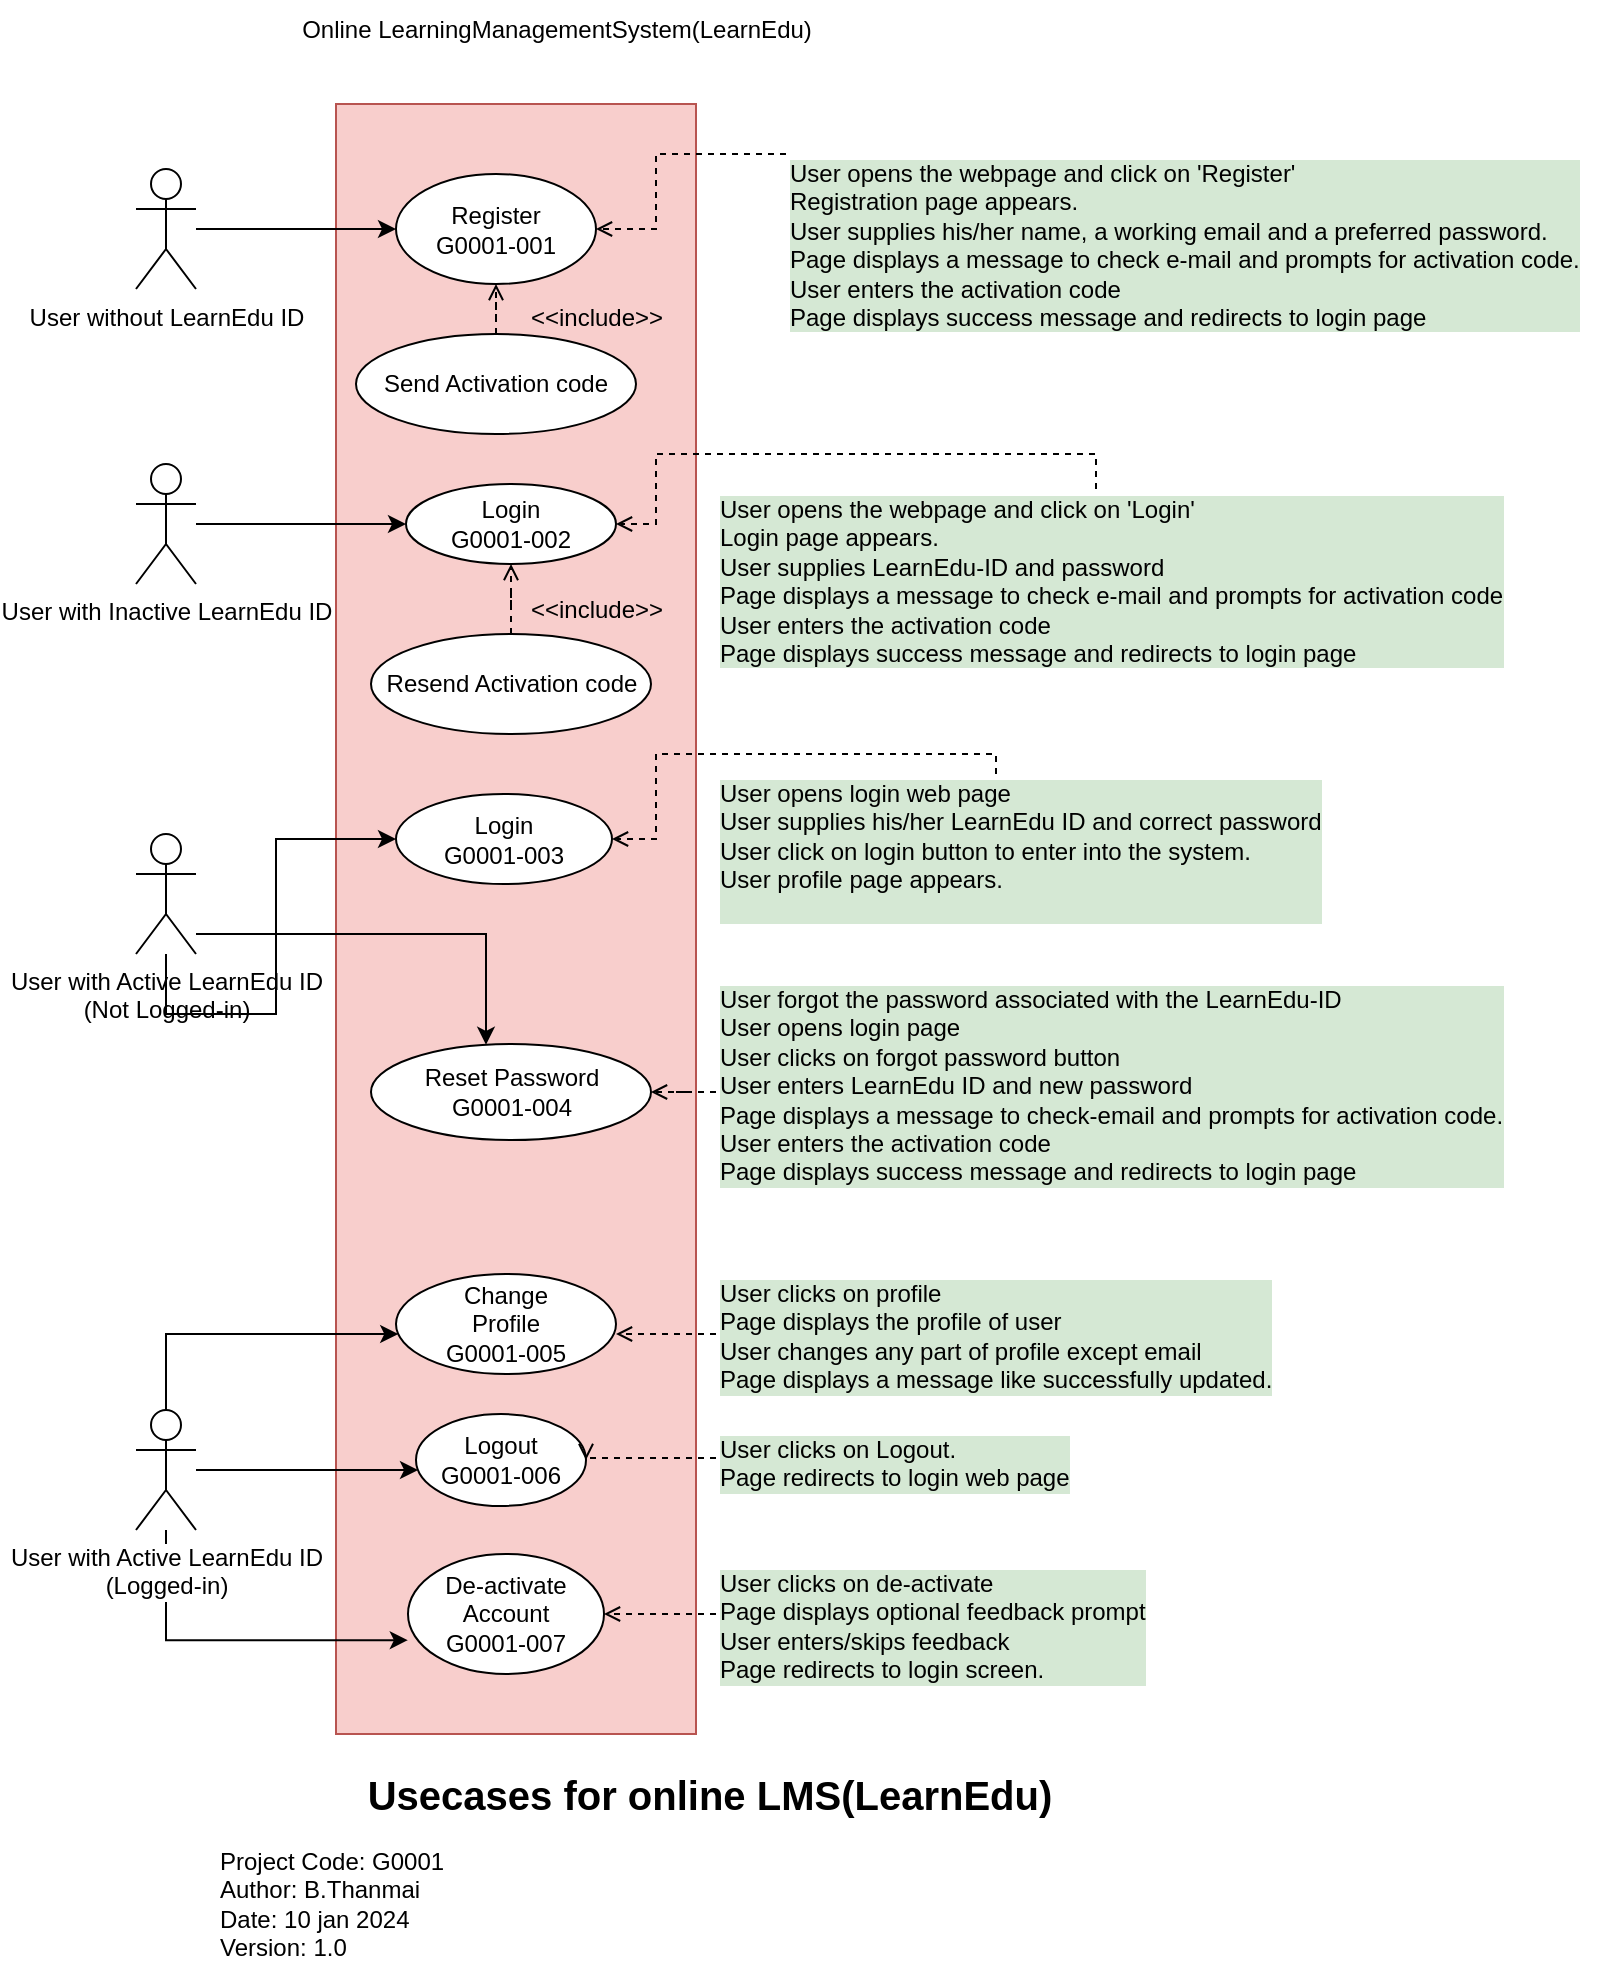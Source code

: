 <mxfile version="22.1.18" type="device">
  <diagram id="E3ttDfYas0lBGuGD57UE" name="Page-1">
    <mxGraphModel dx="1874" dy="551" grid="1" gridSize="10" guides="1" tooltips="1" connect="1" arrows="1" fold="1" page="1" pageScale="1" pageWidth="850" pageHeight="1100" math="0" shadow="0">
      <root>
        <mxCell id="0" />
        <mxCell id="1" parent="0" />
        <mxCell id="2amY8WhetxQ9lj7_Z2XX-43" value="" style="rounded=0;whiteSpace=wrap;html=1;labelBackgroundColor=none;fontSize=12;align=center;fillColor=#f8cecc;strokeColor=#b85450;labelPosition=center;verticalLabelPosition=top;verticalAlign=bottom;" parent="1" vertex="1">
          <mxGeometry x="-630" y="60" width="180" height="815" as="geometry" />
        </mxCell>
        <mxCell id="2amY8WhetxQ9lj7_Z2XX-44" style="edgeStyle=orthogonalEdgeStyle;rounded=0;orthogonalLoop=1;jettySize=auto;html=1;" parent="1" source="2amY8WhetxQ9lj7_Z2XX-45" target="2amY8WhetxQ9lj7_Z2XX-46" edge="1">
          <mxGeometry relative="1" as="geometry" />
        </mxCell>
        <mxCell id="2amY8WhetxQ9lj7_Z2XX-45" value="User without LearnEdu ID" style="shape=umlActor;verticalLabelPosition=bottom;labelBackgroundColor=none;verticalAlign=top;html=1;fillColor=none;" parent="1" vertex="1">
          <mxGeometry x="-730" y="92.5" width="30" height="60" as="geometry" />
        </mxCell>
        <mxCell id="2amY8WhetxQ9lj7_Z2XX-46" value="&lt;div&gt;Register&lt;/div&gt;&lt;div&gt;G0001-001&lt;br&gt;&lt;/div&gt;" style="ellipse;whiteSpace=wrap;html=1;" parent="1" vertex="1">
          <mxGeometry x="-600" y="95" width="100" height="55" as="geometry" />
        </mxCell>
        <mxCell id="2amY8WhetxQ9lj7_Z2XX-47" value="&lt;div&gt;Login&lt;/div&gt;&lt;div&gt;G0001-002&lt;/div&gt;" style="ellipse;whiteSpace=wrap;html=1;" parent="1" vertex="1">
          <mxGeometry x="-595" y="250" width="105" height="40" as="geometry" />
        </mxCell>
        <mxCell id="2amY8WhetxQ9lj7_Z2XX-48" value="&lt;div&gt;Login&lt;/div&gt;&lt;div&gt;G0001-003&lt;/div&gt;" style="ellipse;whiteSpace=wrap;html=1;" parent="1" vertex="1">
          <mxGeometry x="-600" y="405" width="108" height="45" as="geometry" />
        </mxCell>
        <mxCell id="2amY8WhetxQ9lj7_Z2XX-49" value="&lt;div&gt;Change &lt;br&gt;&lt;/div&gt;&lt;div&gt;Profile&lt;/div&gt;&lt;div&gt;G0001-005&lt;/div&gt;" style="ellipse;whiteSpace=wrap;html=1;" parent="1" vertex="1">
          <mxGeometry x="-600" y="645" width="110" height="50" as="geometry" />
        </mxCell>
        <mxCell id="2amY8WhetxQ9lj7_Z2XX-50" style="edgeStyle=orthogonalEdgeStyle;rounded=0;orthogonalLoop=1;jettySize=auto;html=1;entryX=0;entryY=0.5;entryDx=0;entryDy=0;" parent="1" source="2amY8WhetxQ9lj7_Z2XX-52" target="2amY8WhetxQ9lj7_Z2XX-48" edge="1">
          <mxGeometry relative="1" as="geometry">
            <Array as="points">
              <mxPoint x="-715" y="515" />
              <mxPoint x="-660" y="515" />
              <mxPoint x="-660" y="428" />
            </Array>
          </mxGeometry>
        </mxCell>
        <mxCell id="2amY8WhetxQ9lj7_Z2XX-51" style="edgeStyle=orthogonalEdgeStyle;rounded=0;orthogonalLoop=1;jettySize=auto;html=1;" parent="1" source="2amY8WhetxQ9lj7_Z2XX-52" target="2amY8WhetxQ9lj7_Z2XX-58" edge="1">
          <mxGeometry relative="1" as="geometry">
            <Array as="points">
              <mxPoint x="-555" y="475" />
            </Array>
          </mxGeometry>
        </mxCell>
        <mxCell id="2amY8WhetxQ9lj7_Z2XX-52" value="&lt;div&gt;User with Active LearnEdu ID&lt;/div&gt;&lt;div&gt;(Not Logged-in)&lt;br&gt;&lt;/div&gt;" style="shape=umlActor;verticalLabelPosition=bottom;labelBackgroundColor=none;verticalAlign=top;html=1;" parent="1" vertex="1">
          <mxGeometry x="-730" y="425" width="30" height="60" as="geometry" />
        </mxCell>
        <mxCell id="2amY8WhetxQ9lj7_Z2XX-53" style="edgeStyle=orthogonalEdgeStyle;rounded=0;orthogonalLoop=1;jettySize=auto;html=1;" parent="1" source="2amY8WhetxQ9lj7_Z2XX-56" target="2amY8WhetxQ9lj7_Z2XX-49" edge="1">
          <mxGeometry relative="1" as="geometry">
            <Array as="points">
              <mxPoint x="-715" y="675" />
            </Array>
          </mxGeometry>
        </mxCell>
        <mxCell id="2amY8WhetxQ9lj7_Z2XX-54" style="edgeStyle=orthogonalEdgeStyle;rounded=0;orthogonalLoop=1;jettySize=auto;html=1;" parent="1" source="2amY8WhetxQ9lj7_Z2XX-56" target="2amY8WhetxQ9lj7_Z2XX-59" edge="1">
          <mxGeometry relative="1" as="geometry">
            <Array as="points">
              <mxPoint x="-660" y="743" />
              <mxPoint x="-660" y="743" />
            </Array>
          </mxGeometry>
        </mxCell>
        <mxCell id="2amY8WhetxQ9lj7_Z2XX-55" style="edgeStyle=orthogonalEdgeStyle;rounded=0;orthogonalLoop=1;jettySize=auto;html=1;entryX=-0.001;entryY=0.718;entryDx=0;entryDy=0;entryPerimeter=0;endArrow=classic;endFill=1;fontSize=12;" parent="1" source="2amY8WhetxQ9lj7_Z2XX-56" target="2amY8WhetxQ9lj7_Z2XX-57" edge="1">
          <mxGeometry relative="1" as="geometry">
            <Array as="points">
              <mxPoint x="-715" y="828" />
            </Array>
          </mxGeometry>
        </mxCell>
        <mxCell id="2amY8WhetxQ9lj7_Z2XX-56" value="&lt;div&gt;User with Active LearnEdu ID&lt;/div&gt;&lt;div&gt;(Logged-in)&lt;br&gt;&lt;/div&gt;" style="shape=umlActor;verticalLabelPosition=bottom;labelBackgroundColor=#ffffff;verticalAlign=top;html=1;" parent="1" vertex="1">
          <mxGeometry x="-730" y="713" width="30" height="60" as="geometry" />
        </mxCell>
        <mxCell id="2amY8WhetxQ9lj7_Z2XX-57" value="&lt;div&gt;De-activate Account&lt;/div&gt;&lt;div&gt;G0001-007&lt;br&gt;&lt;/div&gt;" style="ellipse;whiteSpace=wrap;html=1;" parent="1" vertex="1">
          <mxGeometry x="-594" y="785" width="98" height="60" as="geometry" />
        </mxCell>
        <mxCell id="2amY8WhetxQ9lj7_Z2XX-58" value="&lt;div&gt;Reset Password&lt;/div&gt;&lt;div&gt;G0001-004&lt;br&gt;&lt;/div&gt;" style="ellipse;whiteSpace=wrap;html=1;" parent="1" vertex="1">
          <mxGeometry x="-612.5" y="530" width="140" height="48" as="geometry" />
        </mxCell>
        <mxCell id="2amY8WhetxQ9lj7_Z2XX-59" value="&lt;div&gt;Logout&lt;/div&gt;G0001-006" style="ellipse;whiteSpace=wrap;html=1;" parent="1" vertex="1">
          <mxGeometry x="-590" y="715" width="85" height="46" as="geometry" />
        </mxCell>
        <mxCell id="2amY8WhetxQ9lj7_Z2XX-60" style="edgeStyle=orthogonalEdgeStyle;rounded=0;orthogonalLoop=1;jettySize=auto;html=1;entryX=0;entryY=0.5;entryDx=0;entryDy=0;" parent="1" source="2amY8WhetxQ9lj7_Z2XX-61" target="2amY8WhetxQ9lj7_Z2XX-47" edge="1">
          <mxGeometry relative="1" as="geometry" />
        </mxCell>
        <mxCell id="2amY8WhetxQ9lj7_Z2XX-61" value="User with Inactive LearnEdu ID" style="shape=umlActor;verticalLabelPosition=bottom;labelBackgroundColor=none;verticalAlign=top;html=1;fillColor=#ffffff;strokeColor=#000000;" parent="1" vertex="1">
          <mxGeometry x="-730" y="240" width="30" height="60" as="geometry" />
        </mxCell>
        <mxCell id="2amY8WhetxQ9lj7_Z2XX-62" style="edgeStyle=orthogonalEdgeStyle;rounded=0;orthogonalLoop=1;jettySize=auto;html=1;entryX=1;entryY=0.5;entryDx=0;entryDy=0;dashed=1;endArrow=open;endFill=0;fontSize=12;" parent="1" source="2amY8WhetxQ9lj7_Z2XX-63" target="2amY8WhetxQ9lj7_Z2XX-46" edge="1">
          <mxGeometry relative="1" as="geometry">
            <Array as="points">
              <mxPoint x="-250" y="85" />
              <mxPoint x="-470" y="85" />
              <mxPoint x="-470" y="122" />
            </Array>
          </mxGeometry>
        </mxCell>
        <mxCell id="2amY8WhetxQ9lj7_Z2XX-63" value="&lt;div&gt;User opens the webpage and click on &#39;Register&#39;&lt;/div&gt;&lt;div&gt;Registration page appears.&lt;br&gt;&lt;/div&gt;&lt;div&gt;User supplies his/her name, a working email and a preferred password.&lt;/div&gt;&lt;div&gt;Page displays a message to check e-mail and prompts for activation code.&lt;/div&gt;&lt;div&gt;User enters the activation code&lt;/div&gt;&lt;div&gt;Page displays success message and redirects to login page&lt;br&gt;&lt;/div&gt;" style="text;html=1;resizable=0;points=[];autosize=1;align=left;verticalAlign=top;spacingTop=-4;labelBackgroundColor=#D5E8D4;comic=0;shadow=0;" parent="1" vertex="1">
          <mxGeometry x="-405" y="85" width="410" height="90" as="geometry" />
        </mxCell>
        <mxCell id="2amY8WhetxQ9lj7_Z2XX-64" style="edgeStyle=orthogonalEdgeStyle;rounded=0;orthogonalLoop=1;jettySize=auto;html=1;endArrow=open;endFill=0;fontSize=12;dashed=1;" parent="1" source="2amY8WhetxQ9lj7_Z2XX-65" target="2amY8WhetxQ9lj7_Z2XX-47" edge="1">
          <mxGeometry relative="1" as="geometry" />
        </mxCell>
        <mxCell id="2amY8WhetxQ9lj7_Z2XX-65" value="&lt;div&gt;Resend Activation code&lt;/div&gt;" style="ellipse;whiteSpace=wrap;html=1;" parent="1" vertex="1">
          <mxGeometry x="-612.5" y="325" width="140" height="50" as="geometry" />
        </mxCell>
        <mxCell id="2amY8WhetxQ9lj7_Z2XX-66" style="edgeStyle=orthogonalEdgeStyle;rounded=0;orthogonalLoop=1;jettySize=auto;html=1;dashed=1;endArrow=open;endFill=0;" parent="1" source="2amY8WhetxQ9lj7_Z2XX-68" target="2amY8WhetxQ9lj7_Z2XX-46" edge="1">
          <mxGeometry relative="1" as="geometry" />
        </mxCell>
        <mxCell id="2amY8WhetxQ9lj7_Z2XX-67" value="&amp;lt;&amp;lt;include&amp;gt;&amp;gt;" style="text;html=1;resizable=0;points=[];align=center;verticalAlign=middle;labelBackgroundColor=none;" parent="2amY8WhetxQ9lj7_Z2XX-66" vertex="1" connectable="0">
          <mxGeometry x="0.564" relative="1" as="geometry">
            <mxPoint x="50" y="5" as="offset" />
          </mxGeometry>
        </mxCell>
        <mxCell id="2amY8WhetxQ9lj7_Z2XX-68" value="&lt;div&gt;Send Activation code&lt;/div&gt;" style="ellipse;whiteSpace=wrap;html=1;" parent="1" vertex="1">
          <mxGeometry x="-620" y="175" width="140" height="50" as="geometry" />
        </mxCell>
        <mxCell id="2amY8WhetxQ9lj7_Z2XX-69" style="edgeStyle=orthogonalEdgeStyle;rounded=0;orthogonalLoop=1;jettySize=auto;html=1;entryX=1;entryY=0.5;entryDx=0;entryDy=0;dashed=1;endArrow=open;endFill=0;fontSize=12;" parent="1" source="2amY8WhetxQ9lj7_Z2XX-70" target="2amY8WhetxQ9lj7_Z2XX-47" edge="1">
          <mxGeometry relative="1" as="geometry">
            <Array as="points">
              <mxPoint x="-250" y="235" />
              <mxPoint x="-470" y="235" />
              <mxPoint x="-470" y="270" />
            </Array>
          </mxGeometry>
        </mxCell>
        <mxCell id="2amY8WhetxQ9lj7_Z2XX-70" value="User opens the webpage and click on &#39;Login&#39;&lt;br&gt;&lt;div&gt;&lt;span&gt;Login page appears.&lt;/span&gt;&lt;/div&gt;&lt;div&gt;&lt;span&gt;User supplies LearnEdu-ID and password&lt;/span&gt;&lt;/div&gt;&lt;div&gt;&lt;span&gt;Page displays a message to check e-mail and prompts for activation code&lt;/span&gt;&lt;/div&gt;&lt;div&gt;&lt;span&gt;User enters the activation code&lt;/span&gt;&lt;/div&gt;&lt;div&gt;&lt;span&gt;Page displays success message and redirects to login page&lt;br&gt;&lt;/span&gt;&lt;/div&gt;" style="text;html=1;resizable=0;points=[];autosize=1;align=left;verticalAlign=top;spacingTop=-4;labelBackgroundColor=#D5E8D4;" parent="1" vertex="1">
          <mxGeometry x="-440" y="252.5" width="420" height="90" as="geometry" />
        </mxCell>
        <mxCell id="2amY8WhetxQ9lj7_Z2XX-71" style="edgeStyle=orthogonalEdgeStyle;rounded=0;orthogonalLoop=1;jettySize=auto;html=1;entryX=1;entryY=0.5;entryDx=0;entryDy=0;dashed=1;endArrow=open;endFill=0;fontSize=12;" parent="1" source="2amY8WhetxQ9lj7_Z2XX-72" target="2amY8WhetxQ9lj7_Z2XX-48" edge="1">
          <mxGeometry relative="1" as="geometry">
            <Array as="points">
              <mxPoint x="-300" y="385" />
              <mxPoint x="-470" y="385" />
              <mxPoint x="-470" y="428" />
            </Array>
          </mxGeometry>
        </mxCell>
        <mxCell id="2amY8WhetxQ9lj7_Z2XX-72" value="&lt;div&gt;User opens login web page&lt;/div&gt;&lt;div&gt;User supplies his/her LearnEdu ID and correct password&lt;/div&gt;&lt;div&gt;User click on login button to enter into the system.&lt;/div&gt;&lt;div&gt;User profile page appears.&lt;/div&gt;&lt;div&gt;&lt;br&gt;&lt;/div&gt;" style="text;html=1;resizable=0;points=[];autosize=1;align=left;verticalAlign=top;spacingTop=-4;labelBackgroundColor=#D5E8D4;" parent="1" vertex="1">
          <mxGeometry x="-440" y="395" width="320" height="80" as="geometry" />
        </mxCell>
        <mxCell id="2amY8WhetxQ9lj7_Z2XX-73" style="edgeStyle=orthogonalEdgeStyle;rounded=0;orthogonalLoop=1;jettySize=auto;html=1;entryX=1;entryY=0.5;entryDx=0;entryDy=0;dashed=1;endArrow=open;endFill=0;fontSize=12;" parent="1" source="2amY8WhetxQ9lj7_Z2XX-74" target="2amY8WhetxQ9lj7_Z2XX-57" edge="1">
          <mxGeometry relative="1" as="geometry">
            <Array as="points">
              <mxPoint x="-450" y="815" />
              <mxPoint x="-450" y="815" />
            </Array>
          </mxGeometry>
        </mxCell>
        <mxCell id="2amY8WhetxQ9lj7_Z2XX-74" value="User clicks on de-activate&lt;br&gt;&lt;div&gt;Page displays optional feedback prompt&lt;/div&gt;&lt;div&gt;User enters/skips feedback&lt;br&gt;&lt;/div&gt;&lt;div&gt;Page redirects to login screen.&lt;/div&gt;" style="text;html=1;resizable=0;points=[];autosize=1;align=left;verticalAlign=top;spacingTop=-4;labelBackgroundColor=#D5E8D4;" parent="1" vertex="1">
          <mxGeometry x="-440" y="790" width="230" height="60" as="geometry" />
        </mxCell>
        <mxCell id="2amY8WhetxQ9lj7_Z2XX-75" style="edgeStyle=orthogonalEdgeStyle;rounded=0;orthogonalLoop=1;jettySize=auto;html=1;entryX=1;entryY=0.5;entryDx=0;entryDy=0;dashed=1;endArrow=open;endFill=0;fontSize=12;" parent="1" source="2amY8WhetxQ9lj7_Z2XX-76" target="2amY8WhetxQ9lj7_Z2XX-58" edge="1">
          <mxGeometry relative="1" as="geometry" />
        </mxCell>
        <mxCell id="2amY8WhetxQ9lj7_Z2XX-76" value="&lt;div&gt;User forgot the password associated with the LearnEdu-ID&lt;br&gt;&lt;/div&gt;&lt;div&gt;User opens login page&lt;/div&gt;&lt;div&gt;User clicks on forgot password button&lt;/div&gt;&lt;div&gt;User enters LearnEdu ID and new password&lt;br&gt;&lt;/div&gt;&lt;div&gt;Page displays a message to check-email and prompts for activation code.&lt;/div&gt;&lt;div&gt;User enters the activation code&lt;/div&gt;&lt;div&gt;Page displays success message and redirects to login page&lt;/div&gt;" style="text;html=1;labelBackgroundColor=#D5E8D4;" parent="1" vertex="1">
          <mxGeometry x="-440" y="494" width="410" height="120" as="geometry" />
        </mxCell>
        <mxCell id="2amY8WhetxQ9lj7_Z2XX-77" style="edgeStyle=orthogonalEdgeStyle;rounded=0;orthogonalLoop=1;jettySize=auto;html=1;dashed=1;endArrow=open;endFill=0;fontSize=12;" parent="1" source="2amY8WhetxQ9lj7_Z2XX-78" edge="1">
          <mxGeometry relative="1" as="geometry">
            <mxPoint x="-490" y="675" as="targetPoint" />
          </mxGeometry>
        </mxCell>
        <mxCell id="2amY8WhetxQ9lj7_Z2XX-78" value="&lt;div&gt;User clicks on profile&lt;/div&gt;&lt;div&gt;Page displays the profile of user&lt;/div&gt;&lt;div&gt;User changes any part of profile except email&lt;br&gt;&lt;/div&gt;Page displays a message like successfully updated.&lt;br&gt;" style="text;html=1;resizable=0;points=[];autosize=1;align=left;verticalAlign=top;spacingTop=-4;labelBackgroundColor=#D5E8D4;" parent="1" vertex="1">
          <mxGeometry x="-440" y="645" width="290" height="60" as="geometry" />
        </mxCell>
        <mxCell id="2amY8WhetxQ9lj7_Z2XX-79" style="edgeStyle=orthogonalEdgeStyle;rounded=0;orthogonalLoop=1;jettySize=auto;html=1;entryX=1;entryY=0.5;entryDx=0;entryDy=0;dashed=1;endArrow=open;endFill=0;fontSize=12;" parent="1" source="2amY8WhetxQ9lj7_Z2XX-80" target="2amY8WhetxQ9lj7_Z2XX-59" edge="1">
          <mxGeometry relative="1" as="geometry">
            <Array as="points">
              <mxPoint x="-460" y="737" />
              <mxPoint x="-460" y="737" />
            </Array>
          </mxGeometry>
        </mxCell>
        <mxCell id="2amY8WhetxQ9lj7_Z2XX-80" value="User clicks on Logout.&lt;br&gt;Page redirects to login web page&lt;br&gt;" style="text;html=1;resizable=0;points=[];autosize=1;align=left;verticalAlign=top;spacingTop=-4;labelBackgroundColor=#D5E8D4;" parent="1" vertex="1">
          <mxGeometry x="-440" y="723" width="190" height="30" as="geometry" />
        </mxCell>
        <mxCell id="2amY8WhetxQ9lj7_Z2XX-81" value="Usecases for online LMS(LearnEdu)" style="text;html=1;strokeColor=none;fillColor=none;align=center;verticalAlign=middle;whiteSpace=wrap;rounded=0;labelBackgroundColor=none;fontSize=20;fontStyle=1" parent="1" vertex="1">
          <mxGeometry x="-717" y="895" width="548" height="20" as="geometry" />
        </mxCell>
        <mxCell id="2amY8WhetxQ9lj7_Z2XX-82" value="&lt;div style=&quot;font-size: 12px&quot;&gt;Project Code: G0001&lt;/div&gt;&lt;div style=&quot;font-size: 12px&quot;&gt;Author: B.Thanmai&lt;/div&gt;&lt;div style=&quot;font-size: 12px&quot;&gt;Date: 10 jan 2024&lt;/div&gt;&lt;div style=&quot;font-size: 12px&quot;&gt;Version: 1.0&lt;br style=&quot;font-size: 12px&quot;&gt;&lt;/div&gt;" style="text;html=1;strokeColor=none;fillColor=none;align=left;verticalAlign=middle;whiteSpace=wrap;rounded=0;labelBackgroundColor=none;fontSize=12;" parent="1" vertex="1">
          <mxGeometry x="-690" y="950" width="480" height="20" as="geometry" />
        </mxCell>
        <mxCell id="2amY8WhetxQ9lj7_Z2XX-83" value="&amp;lt;&amp;lt;include&amp;gt;&amp;gt;" style="text;html=1;resizable=0;points=[];align=center;verticalAlign=middle;labelBackgroundColor=none;" parent="1" vertex="1" connectable="0">
          <mxGeometry x="-549.828" y="315.001" as="geometry">
            <mxPoint x="50" y="-2" as="offset" />
          </mxGeometry>
        </mxCell>
        <mxCell id="2amY8WhetxQ9lj7_Z2XX-84" style="edgeStyle=orthogonalEdgeStyle;rounded=0;orthogonalLoop=1;jettySize=auto;html=1;exitX=0.5;exitY=1;exitDx=0;exitDy=0;dashed=1;endArrow=open;endFill=0;fontSize=12;" parent="1" source="2amY8WhetxQ9lj7_Z2XX-59" target="2amY8WhetxQ9lj7_Z2XX-59" edge="1">
          <mxGeometry relative="1" as="geometry" />
        </mxCell>
        <mxCell id="DxgNLXTYsznRaltAh-sF-2" value="Online LearningManagementSystem(LearnEdu)" style="text;html=1;align=center;verticalAlign=middle;resizable=0;points=[];autosize=1;strokeColor=none;fillColor=none;" vertex="1" parent="1">
          <mxGeometry x="-660" y="8" width="280" height="30" as="geometry" />
        </mxCell>
      </root>
    </mxGraphModel>
  </diagram>
</mxfile>
